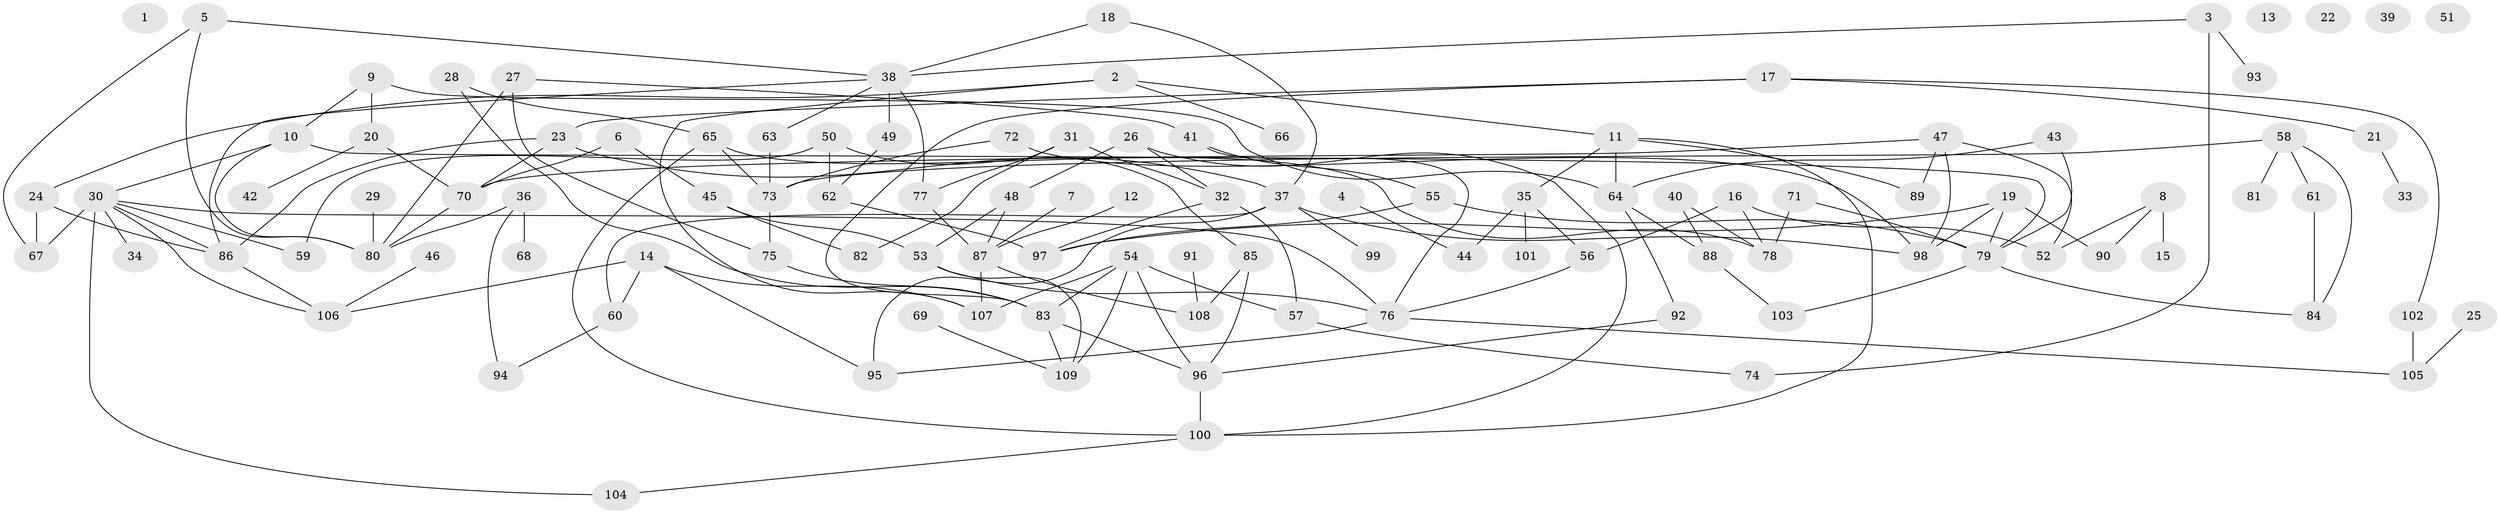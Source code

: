 // Generated by graph-tools (version 1.1) at 2025/33/03/09/25 02:33:25]
// undirected, 109 vertices, 158 edges
graph export_dot {
graph [start="1"]
  node [color=gray90,style=filled];
  1;
  2;
  3;
  4;
  5;
  6;
  7;
  8;
  9;
  10;
  11;
  12;
  13;
  14;
  15;
  16;
  17;
  18;
  19;
  20;
  21;
  22;
  23;
  24;
  25;
  26;
  27;
  28;
  29;
  30;
  31;
  32;
  33;
  34;
  35;
  36;
  37;
  38;
  39;
  40;
  41;
  42;
  43;
  44;
  45;
  46;
  47;
  48;
  49;
  50;
  51;
  52;
  53;
  54;
  55;
  56;
  57;
  58;
  59;
  60;
  61;
  62;
  63;
  64;
  65;
  66;
  67;
  68;
  69;
  70;
  71;
  72;
  73;
  74;
  75;
  76;
  77;
  78;
  79;
  80;
  81;
  82;
  83;
  84;
  85;
  86;
  87;
  88;
  89;
  90;
  91;
  92;
  93;
  94;
  95;
  96;
  97;
  98;
  99;
  100;
  101;
  102;
  103;
  104;
  105;
  106;
  107;
  108;
  109;
  2 -- 11;
  2 -- 24;
  2 -- 66;
  2 -- 107;
  3 -- 38;
  3 -- 74;
  3 -- 93;
  4 -- 44;
  5 -- 38;
  5 -- 67;
  5 -- 80;
  6 -- 45;
  6 -- 70;
  7 -- 87;
  8 -- 15;
  8 -- 52;
  8 -- 90;
  9 -- 10;
  9 -- 20;
  9 -- 64;
  10 -- 30;
  10 -- 79;
  10 -- 80;
  11 -- 35;
  11 -- 64;
  11 -- 89;
  11 -- 100;
  12 -- 87;
  14 -- 60;
  14 -- 95;
  14 -- 106;
  14 -- 107;
  16 -- 52;
  16 -- 56;
  16 -- 78;
  17 -- 21;
  17 -- 23;
  17 -- 83;
  17 -- 102;
  18 -- 37;
  18 -- 38;
  19 -- 79;
  19 -- 90;
  19 -- 97;
  19 -- 98;
  20 -- 42;
  20 -- 70;
  21 -- 33;
  23 -- 37;
  23 -- 70;
  23 -- 86;
  24 -- 67;
  24 -- 86;
  25 -- 105;
  26 -- 32;
  26 -- 48;
  26 -- 100;
  27 -- 41;
  27 -- 75;
  27 -- 80;
  28 -- 65;
  28 -- 83;
  29 -- 80;
  30 -- 34;
  30 -- 59;
  30 -- 67;
  30 -- 76;
  30 -- 86;
  30 -- 104;
  30 -- 106;
  31 -- 32;
  31 -- 77;
  31 -- 82;
  32 -- 57;
  32 -- 97;
  35 -- 44;
  35 -- 56;
  35 -- 101;
  36 -- 68;
  36 -- 80;
  36 -- 94;
  37 -- 60;
  37 -- 95;
  37 -- 98;
  37 -- 99;
  38 -- 49;
  38 -- 63;
  38 -- 77;
  38 -- 86;
  40 -- 78;
  40 -- 88;
  41 -- 55;
  41 -- 76;
  43 -- 64;
  43 -- 79;
  45 -- 53;
  45 -- 82;
  46 -- 106;
  47 -- 52;
  47 -- 70;
  47 -- 89;
  47 -- 98;
  48 -- 53;
  48 -- 87;
  49 -- 62;
  50 -- 59;
  50 -- 62;
  50 -- 85;
  53 -- 76;
  53 -- 109;
  54 -- 57;
  54 -- 83;
  54 -- 96;
  54 -- 107;
  54 -- 109;
  55 -- 79;
  55 -- 97;
  56 -- 76;
  57 -- 74;
  58 -- 61;
  58 -- 73;
  58 -- 81;
  58 -- 84;
  60 -- 94;
  61 -- 84;
  62 -- 97;
  63 -- 73;
  64 -- 88;
  64 -- 92;
  65 -- 73;
  65 -- 78;
  65 -- 100;
  69 -- 109;
  70 -- 80;
  71 -- 78;
  71 -- 79;
  72 -- 73;
  72 -- 98;
  73 -- 75;
  75 -- 83;
  76 -- 95;
  76 -- 105;
  77 -- 87;
  79 -- 84;
  79 -- 103;
  83 -- 96;
  83 -- 109;
  85 -- 96;
  85 -- 108;
  86 -- 106;
  87 -- 107;
  87 -- 108;
  88 -- 103;
  91 -- 108;
  92 -- 96;
  96 -- 100;
  100 -- 104;
  102 -- 105;
}
